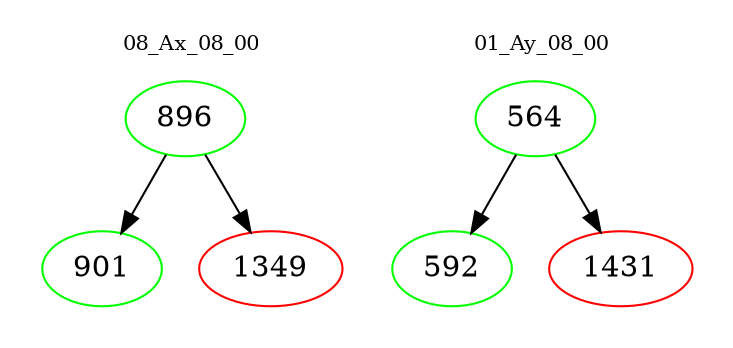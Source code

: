 digraph{
subgraph cluster_0 {
color = white
label = "08_Ax_08_00";
fontsize=10;
T0_896 [label="896", color="green"]
T0_896 -> T0_901 [color="black"]
T0_901 [label="901", color="green"]
T0_896 -> T0_1349 [color="black"]
T0_1349 [label="1349", color="red"]
}
subgraph cluster_1 {
color = white
label = "01_Ay_08_00";
fontsize=10;
T1_564 [label="564", color="green"]
T1_564 -> T1_592 [color="black"]
T1_592 [label="592", color="green"]
T1_564 -> T1_1431 [color="black"]
T1_1431 [label="1431", color="red"]
}
}
